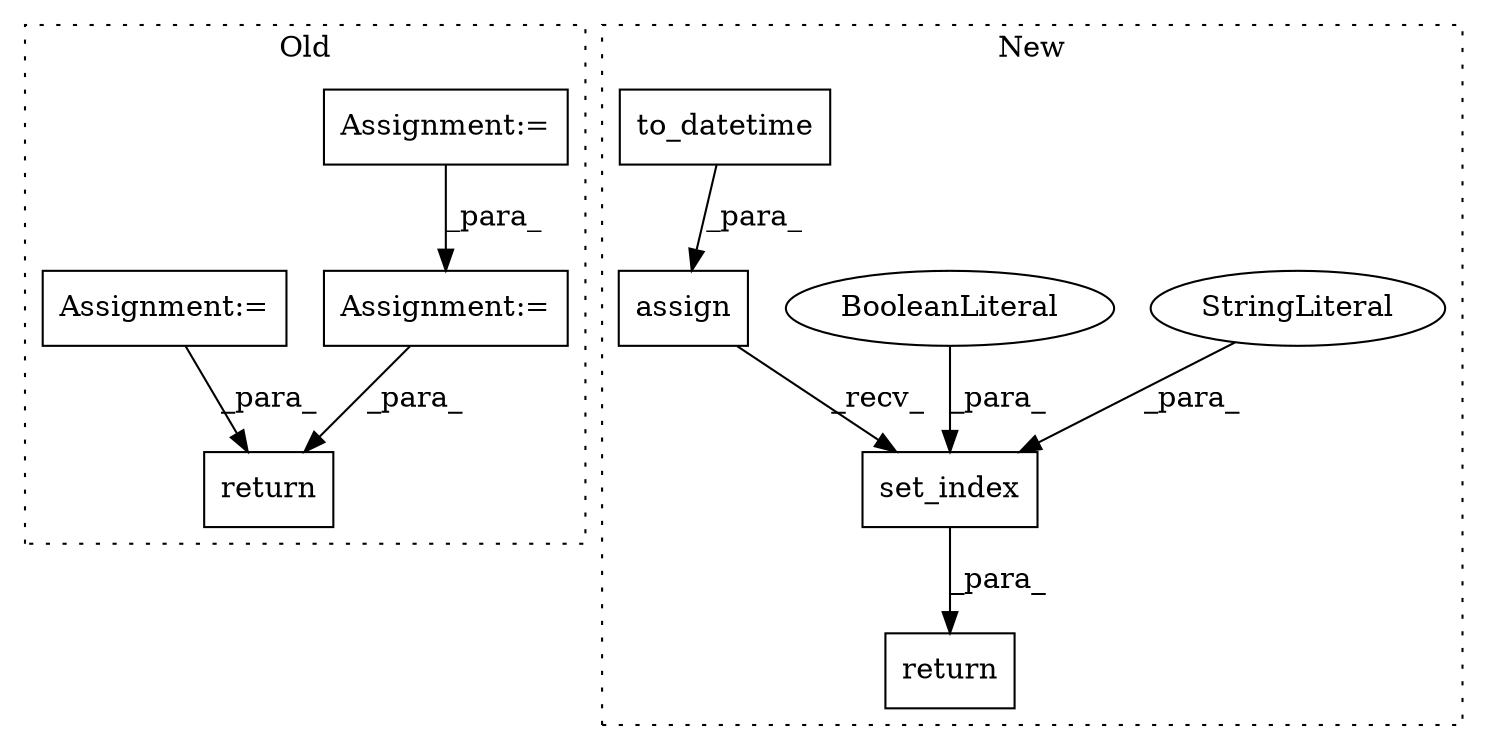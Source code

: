 digraph G {
subgraph cluster0 {
1 [label="return" a="41" s="5114" l="7" shape="box"];
8 [label="Assignment:=" a="7" s="4293" l="1" shape="box"];
9 [label="Assignment:=" a="7" s="4123" l="1" shape="box"];
10 [label="Assignment:=" a="7" s="4365" l="1" shape="box"];
label = "Old";
style="dotted";
}
subgraph cluster1 {
2 [label="set_index" a="32" s="4229,4257" l="10,1" shape="box"];
3 [label="return" a="41" s="4959" l="7" shape="box"];
4 [label="StringLiteral" a="45" s="4239" l="6" shape="ellipse"];
5 [label="BooleanLiteral" a="9" s="4252" l="5" shape="ellipse"];
6 [label="assign" a="32" s="4036,4116" l="7,1" shape="box"];
7 [label="to_datetime" a="32" s="4050,4115" l="12,1" shape="box"];
label = "New";
style="dotted";
}
2 -> 3 [label="_para_"];
4 -> 2 [label="_para_"];
5 -> 2 [label="_para_"];
6 -> 2 [label="_recv_"];
7 -> 6 [label="_para_"];
8 -> 1 [label="_para_"];
9 -> 8 [label="_para_"];
10 -> 1 [label="_para_"];
}